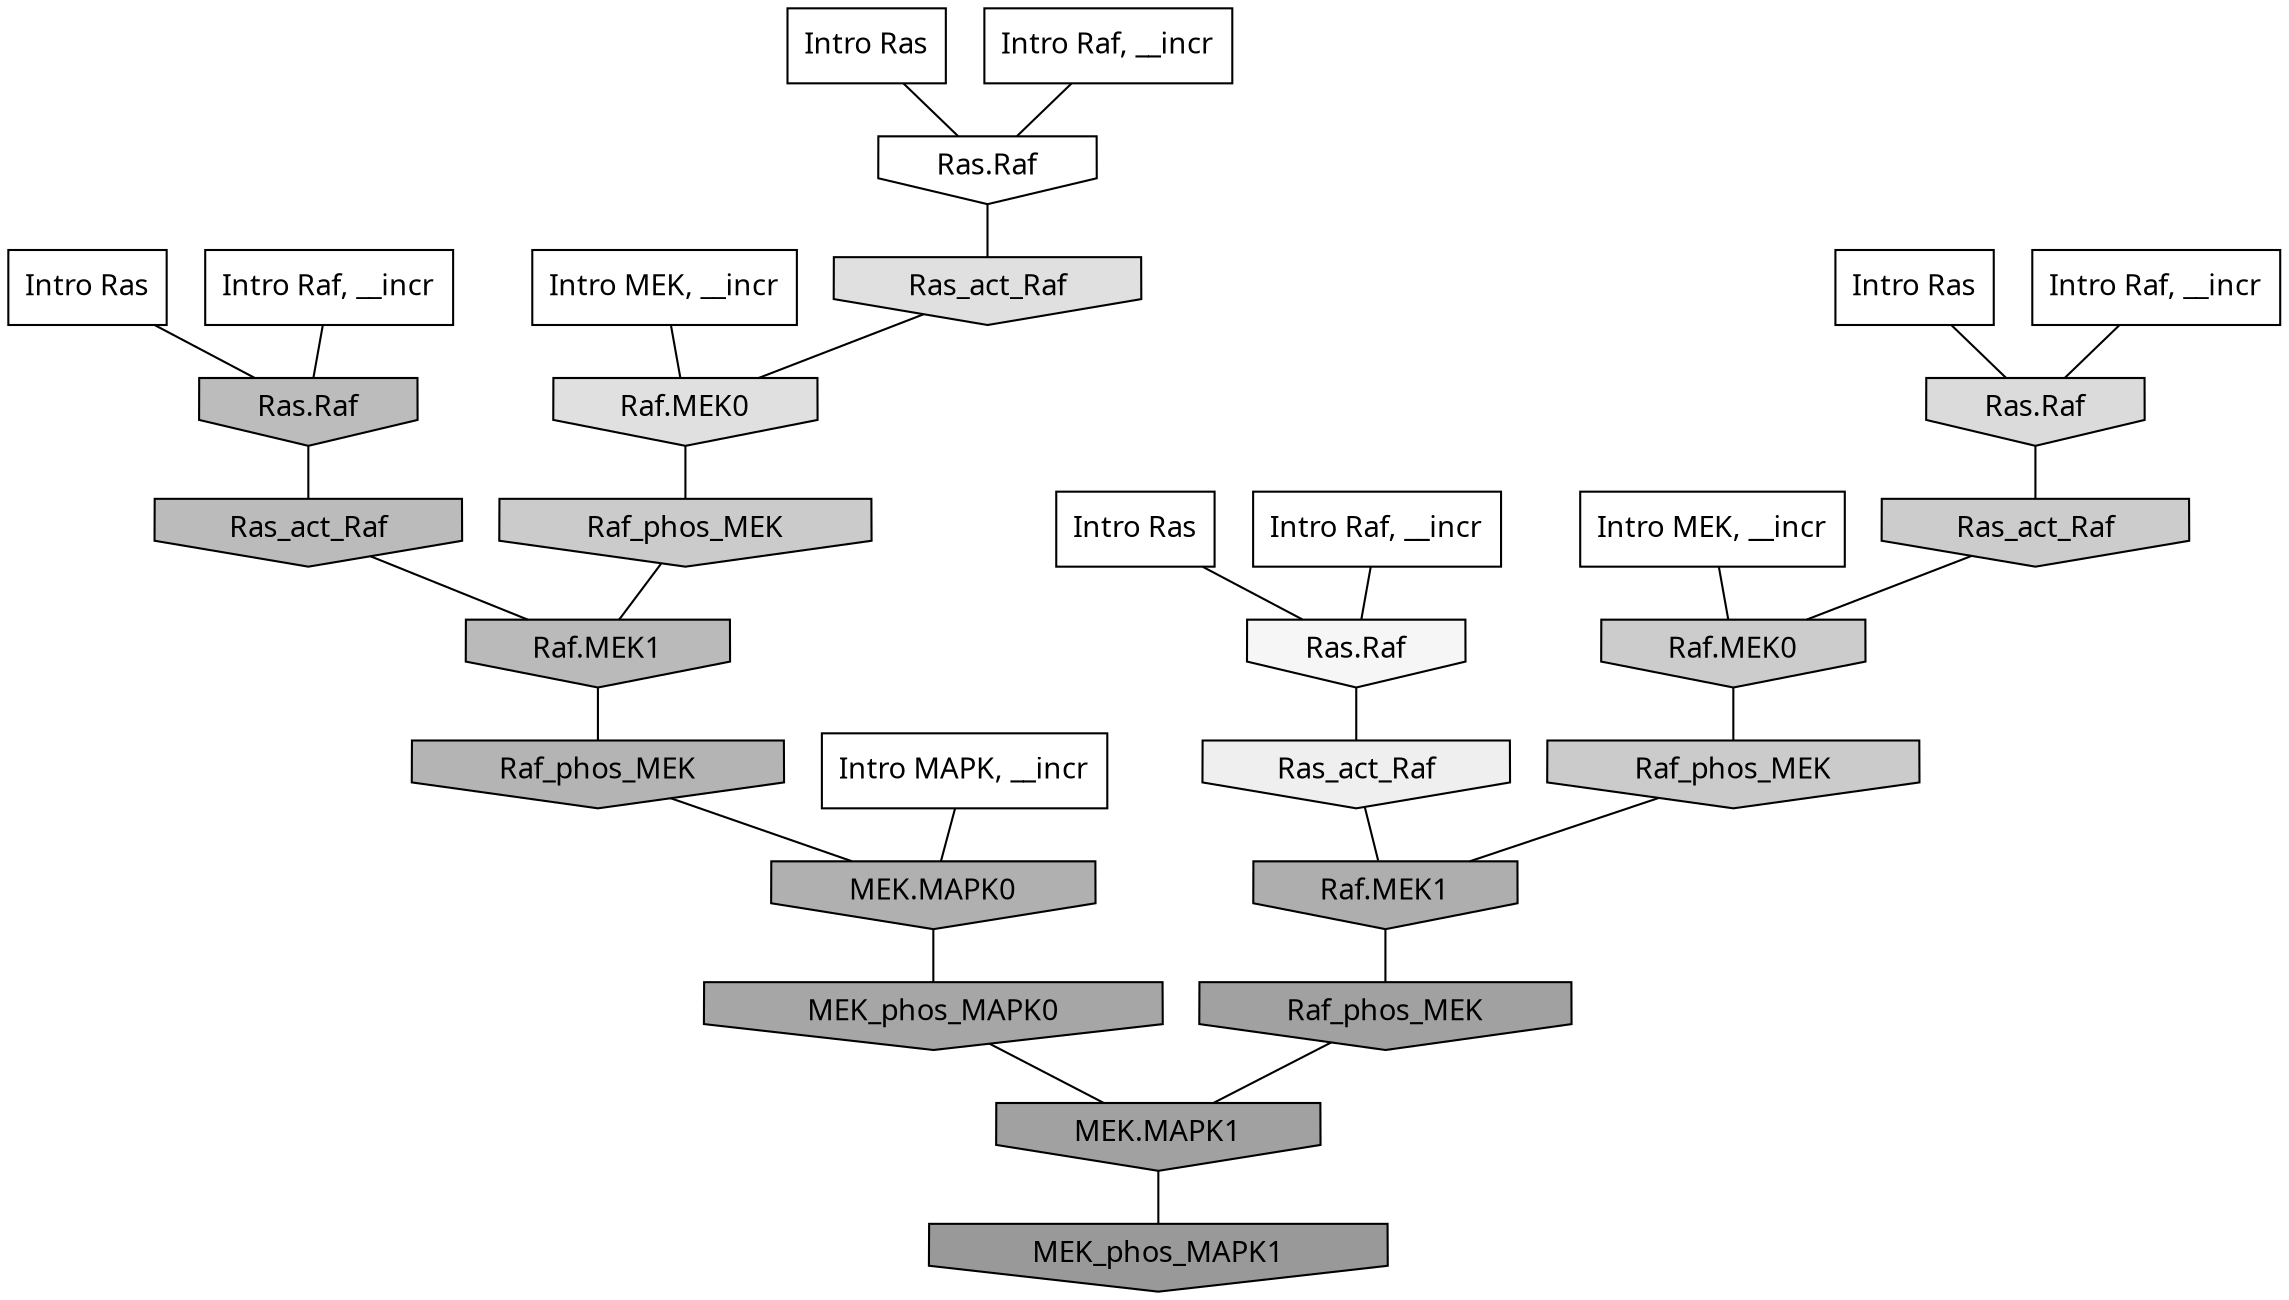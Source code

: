 digraph G{
  rankdir="TB";
  ranksep=0.30;
  node [fontname="CMU Serif"];
  edge [fontname="CMU Serif"];
  
  0 [label="Intro Ras", shape=rectangle, style=filled, fillcolor="0.000 0.000 1.000"]
  
  36 [label="Intro Ras", shape=rectangle, style=filled, fillcolor="0.000 0.000 1.000"]
  
  54 [label="Intro Ras", shape=rectangle, style=filled, fillcolor="0.000 0.000 1.000"]
  
  84 [label="Intro Ras", shape=rectangle, style=filled, fillcolor="0.000 0.000 1.000"]
  
  110 [label="Intro Raf, __incr", shape=rectangle, style=filled, fillcolor="0.000 0.000 1.000"]
  
  221 [label="Intro Raf, __incr", shape=rectangle, style=filled, fillcolor="0.000 0.000 1.000"]
  
  488 [label="Intro Raf, __incr", shape=rectangle, style=filled, fillcolor="0.000 0.000 1.000"]
  
  638 [label="Intro Raf, __incr", shape=rectangle, style=filled, fillcolor="0.000 0.000 1.000"]
  
  1616 [label="Intro MEK, __incr", shape=rectangle, style=filled, fillcolor="0.000 0.000 1.000"]
  
  1780 [label="Intro MEK, __incr", shape=rectangle, style=filled, fillcolor="0.000 0.000 1.000"]
  
  2904 [label="Intro MAPK, __incr", shape=rectangle, style=filled, fillcolor="0.000 0.000 1.000"]
  
  3218 [label="Ras.Raf", shape=invhouse, style=filled, fillcolor="0.000 0.000 1.000"]
  
  3592 [label="Ras.Raf", shape=invhouse, style=filled, fillcolor="0.000 0.000 0.961"]
  
  3899 [label="Ras_act_Raf", shape=invhouse, style=filled, fillcolor="0.000 0.000 0.935"]
  
  4841 [label="Ras_act_Raf", shape=invhouse, style=filled, fillcolor="0.000 0.000 0.878"]
  
  4843 [label="Raf.MEK0", shape=invhouse, style=filled, fillcolor="0.000 0.000 0.878"]
  
  5156 [label="Ras.Raf", shape=invhouse, style=filled, fillcolor="0.000 0.000 0.859"]
  
  6343 [label="Ras_act_Raf", shape=invhouse, style=filled, fillcolor="0.000 0.000 0.800"]
  
  6346 [label="Raf.MEK0", shape=invhouse, style=filled, fillcolor="0.000 0.000 0.800"]
  
  6465 [label="Raf_phos_MEK", shape=invhouse, style=filled, fillcolor="0.000 0.000 0.795"]
  
  6502 [label="Raf_phos_MEK", shape=invhouse, style=filled, fillcolor="0.000 0.000 0.793"]
  
  8313 [label="Ras.Raf", shape=invhouse, style=filled, fillcolor="0.000 0.000 0.738"]
  
  8551 [label="Ras_act_Raf", shape=invhouse, style=filled, fillcolor="0.000 0.000 0.731"]
  
  8553 [label="Raf.MEK1", shape=invhouse, style=filled, fillcolor="0.000 0.000 0.730"]
  
  9566 [label="Raf_phos_MEK", shape=invhouse, style=filled, fillcolor="0.000 0.000 0.706"]
  
  10265 [label="MEK.MAPK0", shape=invhouse, style=filled, fillcolor="0.000 0.000 0.691"]
  
  10815 [label="Raf.MEK1", shape=invhouse, style=filled, fillcolor="0.000 0.000 0.681"]
  
  12726 [label="MEK_phos_MAPK0", shape=invhouse, style=filled, fillcolor="0.000 0.000 0.649"]
  
  13839 [label="Raf_phos_MEK", shape=invhouse, style=filled, fillcolor="0.000 0.000 0.632"]
  
  13880 [label="MEK.MAPK1", shape=invhouse, style=filled, fillcolor="0.000 0.000 0.632"]
  
  16013 [label="MEK_phos_MAPK1", shape=invhouse, style=filled, fillcolor="0.000 0.000 0.600"]
  
  
  13880 -> 16013 [dir=none, color="0.000 0.000 0.000"] 
  13839 -> 13880 [dir=none, color="0.000 0.000 0.000"] 
  12726 -> 13880 [dir=none, color="0.000 0.000 0.000"] 
  10815 -> 13839 [dir=none, color="0.000 0.000 0.000"] 
  10265 -> 12726 [dir=none, color="0.000 0.000 0.000"] 
  9566 -> 10265 [dir=none, color="0.000 0.000 0.000"] 
  8553 -> 9566 [dir=none, color="0.000 0.000 0.000"] 
  8551 -> 8553 [dir=none, color="0.000 0.000 0.000"] 
  8313 -> 8551 [dir=none, color="0.000 0.000 0.000"] 
  6502 -> 10815 [dir=none, color="0.000 0.000 0.000"] 
  6465 -> 8553 [dir=none, color="0.000 0.000 0.000"] 
  6346 -> 6502 [dir=none, color="0.000 0.000 0.000"] 
  6343 -> 6346 [dir=none, color="0.000 0.000 0.000"] 
  5156 -> 6343 [dir=none, color="0.000 0.000 0.000"] 
  4843 -> 6465 [dir=none, color="0.000 0.000 0.000"] 
  4841 -> 4843 [dir=none, color="0.000 0.000 0.000"] 
  3899 -> 10815 [dir=none, color="0.000 0.000 0.000"] 
  3592 -> 3899 [dir=none, color="0.000 0.000 0.000"] 
  3218 -> 4841 [dir=none, color="0.000 0.000 0.000"] 
  2904 -> 10265 [dir=none, color="0.000 0.000 0.000"] 
  1780 -> 4843 [dir=none, color="0.000 0.000 0.000"] 
  1616 -> 6346 [dir=none, color="0.000 0.000 0.000"] 
  638 -> 3218 [dir=none, color="0.000 0.000 0.000"] 
  488 -> 5156 [dir=none, color="0.000 0.000 0.000"] 
  221 -> 3592 [dir=none, color="0.000 0.000 0.000"] 
  110 -> 8313 [dir=none, color="0.000 0.000 0.000"] 
  84 -> 3592 [dir=none, color="0.000 0.000 0.000"] 
  54 -> 3218 [dir=none, color="0.000 0.000 0.000"] 
  36 -> 5156 [dir=none, color="0.000 0.000 0.000"] 
  0 -> 8313 [dir=none, color="0.000 0.000 0.000"] 
  
  }
